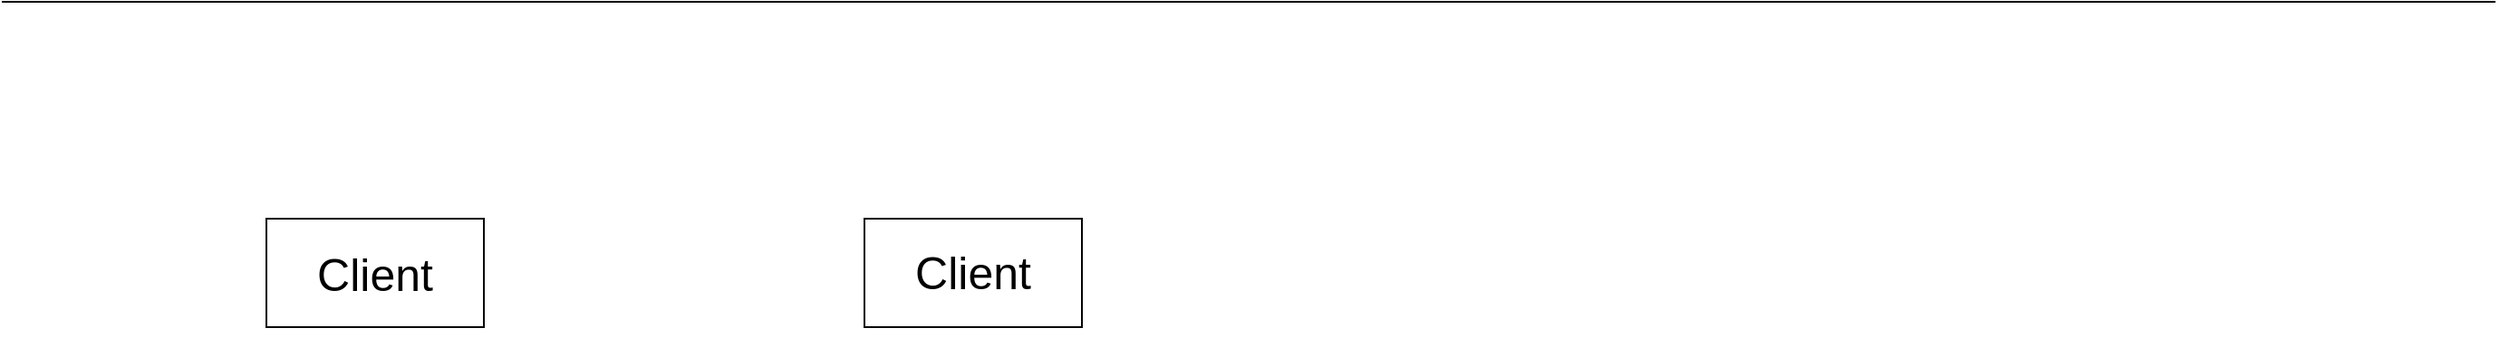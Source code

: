 <mxfile version="15.5.5" type="github">
  <diagram id="WGgWUmGZT2Jk0cvahEpU" name="Page-1">
    <mxGraphModel dx="1996" dy="1194" grid="1" gridSize="10" guides="1" tooltips="1" connect="1" arrows="1" fold="1" page="1" pageScale="1" pageWidth="827" pageHeight="1169" math="0" shadow="0">
      <root>
        <mxCell id="0" />
        <mxCell id="1" parent="0" />
        <mxCell id="5ixxqJYwwpsEfWtM_Jng-1" value="&lt;p style=&quot;font-size: 25px;&quot;&gt;Client&lt;/p&gt;" style="rounded=0;whiteSpace=wrap;html=1;fontSize=25;" parent="1" vertex="1">
          <mxGeometry x="150" y="880" width="120" height="60" as="geometry" />
        </mxCell>
        <mxCell id="bAA2NJKmLl2GwqOg0kJM-2" value="" style="endArrow=none;html=1;rounded=0;" edge="1" parent="1">
          <mxGeometry width="50" height="50" relative="1" as="geometry">
            <mxPoint x="4" y="760" as="sourcePoint" />
            <mxPoint x="1380" y="760" as="targetPoint" />
          </mxGeometry>
        </mxCell>
        <mxCell id="bAA2NJKmLl2GwqOg0kJM-3" value="&lt;span style=&quot;font-size: 25px&quot;&gt;Client&lt;/span&gt;" style="rounded=0;whiteSpace=wrap;html=1;fontSize=22;" vertex="1" parent="1">
          <mxGeometry x="480" y="880" width="120" height="60" as="geometry" />
        </mxCell>
      </root>
    </mxGraphModel>
  </diagram>
</mxfile>
